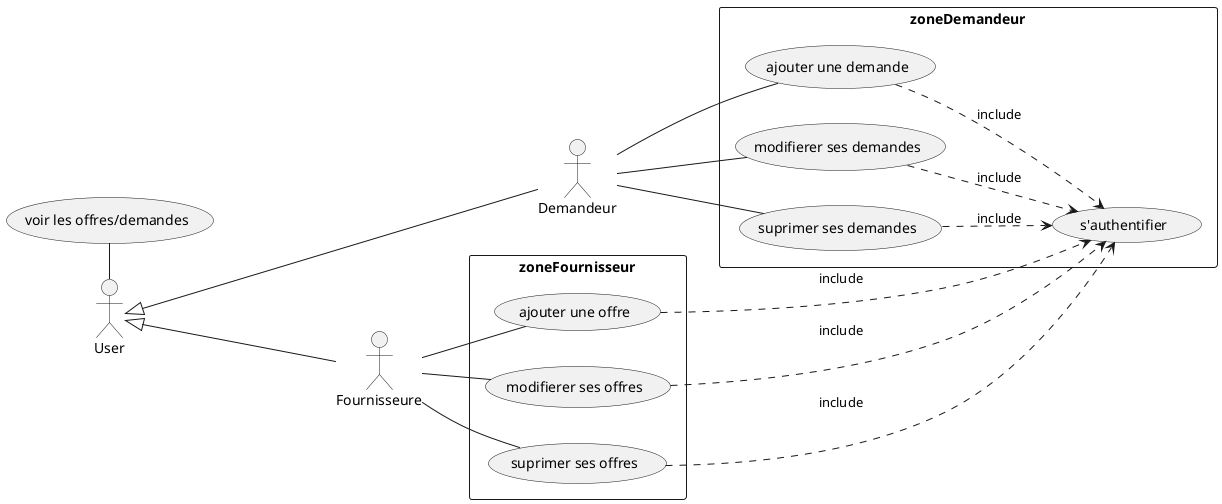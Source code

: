 @startuml useCase
left to right direction

actor "User" as fc0
actor "Demandeur" as fc1
actor "Fournisseure" as fc2

fc0 <|--- fc1
fc0 <|--- fc2

usecase "voir les offres/demandes" as UC1
fc0 -left- UC1

rectangle zoneDemandeur {
    usecase "ajouter une demande" as DUC1
    usecase "modifierer ses demandes" as DUC2
    usecase "suprimer ses demandes" as DUC3

    (DUC1) ..> (s'authentifier) : include
    (DUC2) ..> (s'authentifier) : include
    (DUC3) ..> (s'authentifier) : include
}

rectangle zoneFournisseur {
    usecase "ajouter une offre" as FUC1
    usecase "modifierer ses offres" as FUC2
    usecase "suprimer ses offres" as FUC3

    (FUC1) ...> (s'authentifier) : include
    (FUC2) ..> (s'authentifier) : include
    (FUC3) ..> (s'authentifier) : include
}

fc1 -- DUC1
fc1 -- DUC2
fc1 -- DUC3

fc2 -- FUC1
fc2 -- FUC2
fc2 -- FUC3

@enduml

